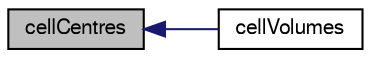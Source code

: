 digraph "cellCentres"
{
  bgcolor="transparent";
  edge [fontname="FreeSans",fontsize="10",labelfontname="FreeSans",labelfontsize="10"];
  node [fontname="FreeSans",fontsize="10",shape=record];
  rankdir="LR";
  Node77 [label="cellCentres",height=0.2,width=0.4,color="black", fillcolor="grey75", style="filled", fontcolor="black"];
  Node77 -> Node78 [dir="back",color="midnightblue",fontsize="10",style="solid",fontname="FreeSans"];
  Node78 [label="cellVolumes",height=0.2,width=0.4,color="black",URL="$a21562.html#abead6b42c36ac9c1a86fb2707b304a2f"];
}
